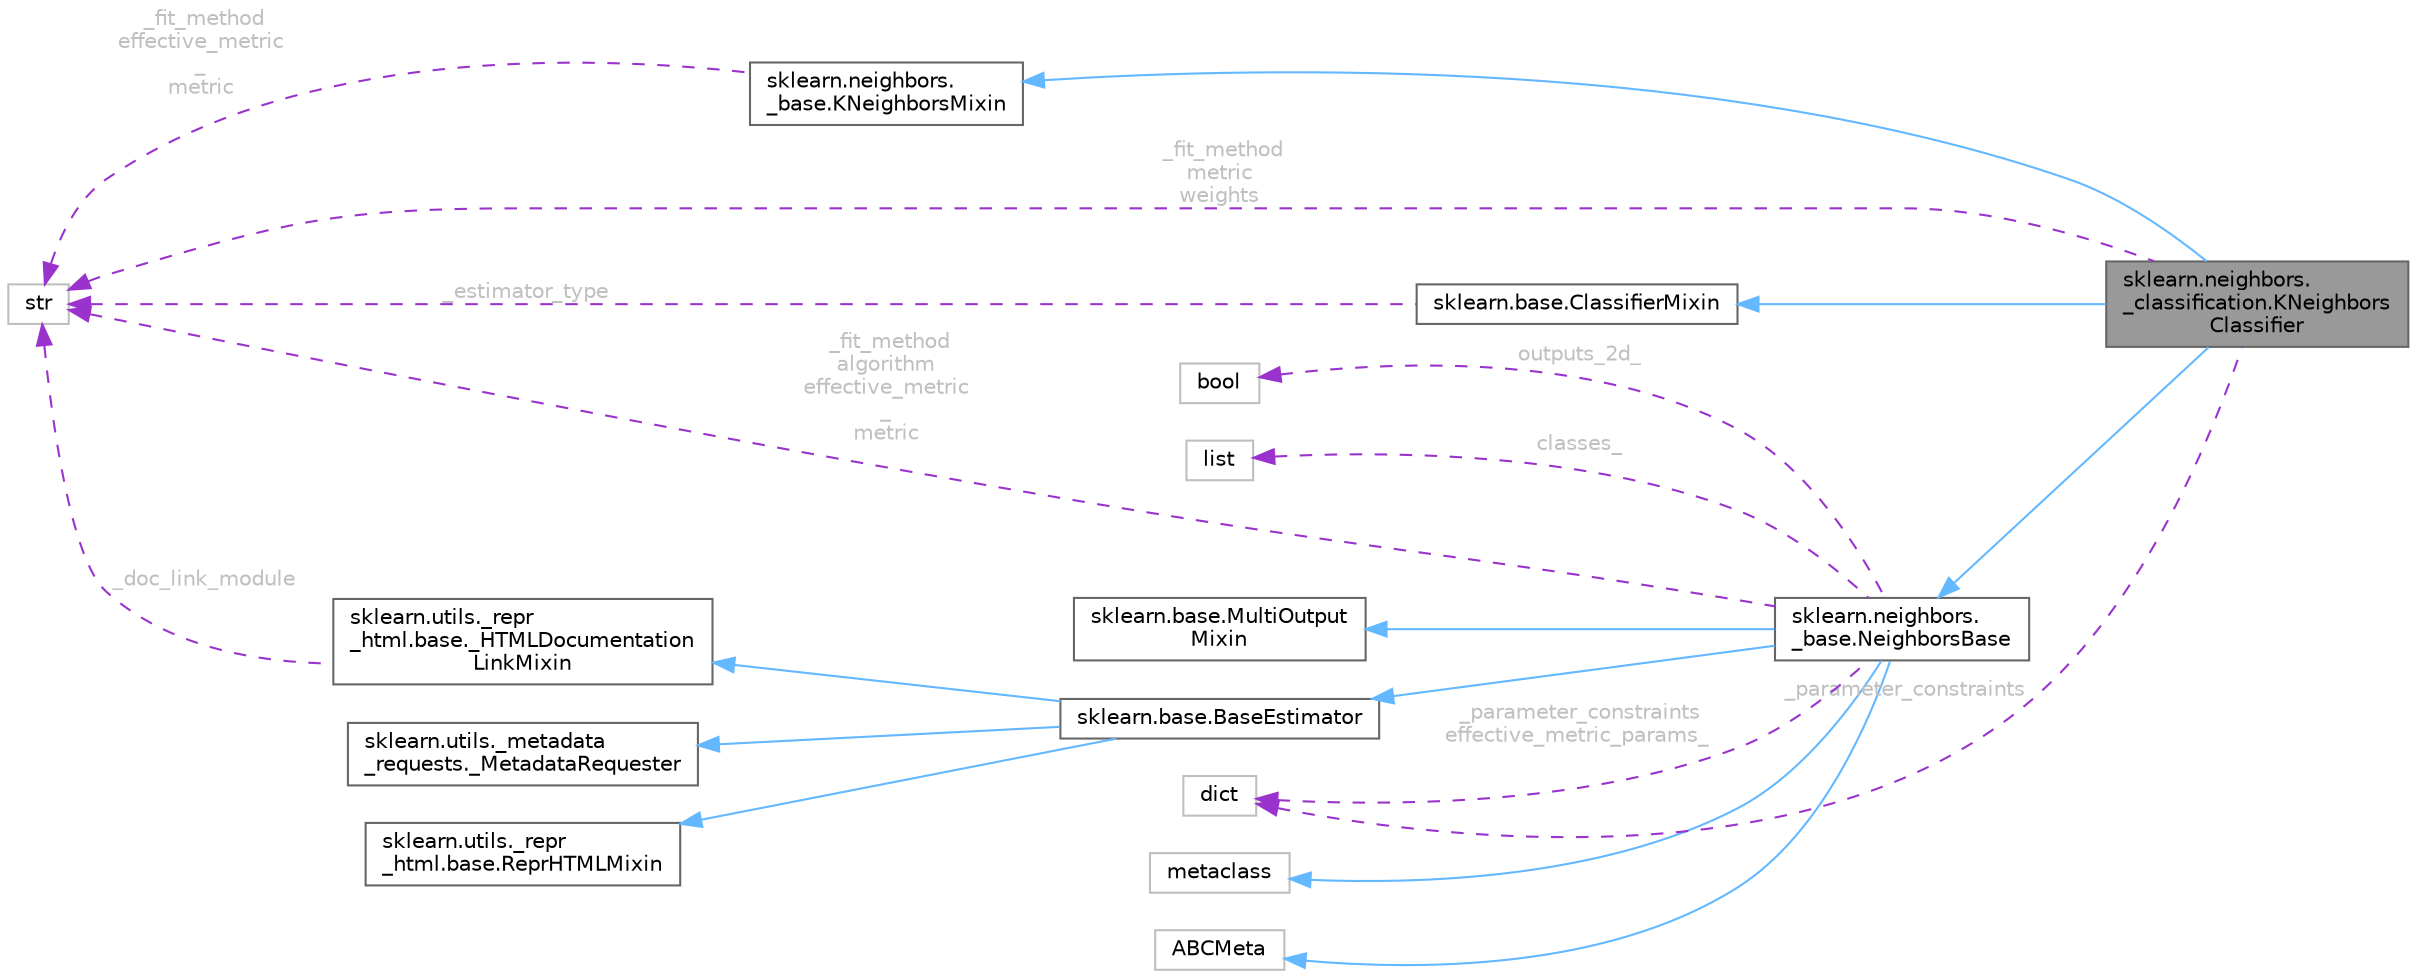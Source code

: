 digraph "sklearn.neighbors._classification.KNeighborsClassifier"
{
 // LATEX_PDF_SIZE
  bgcolor="transparent";
  edge [fontname=Helvetica,fontsize=10,labelfontname=Helvetica,labelfontsize=10];
  node [fontname=Helvetica,fontsize=10,shape=box,height=0.2,width=0.4];
  rankdir="LR";
  Node1 [id="Node000001",label="sklearn.neighbors.\l_classification.KNeighbors\lClassifier",height=0.2,width=0.4,color="gray40", fillcolor="grey60", style="filled", fontcolor="black",tooltip=" "];
  Node2 -> Node1 [id="edge1_Node000001_Node000002",dir="back",color="steelblue1",style="solid",tooltip=" "];
  Node2 [id="Node000002",label="sklearn.neighbors.\l_base.KNeighborsMixin",height=0.2,width=0.4,color="gray40", fillcolor="white", style="filled",URL="$da/d67/classsklearn_1_1neighbors_1_1__base_1_1KNeighborsMixin.html",tooltip=" "];
  Node3 -> Node2 [id="edge2_Node000002_Node000003",dir="back",color="darkorchid3",style="dashed",tooltip=" ",label=" _fit_method\neffective_metric\l_\nmetric",fontcolor="grey" ];
  Node3 [id="Node000003",label="str",height=0.2,width=0.4,color="grey75", fillcolor="white", style="filled",tooltip=" "];
  Node4 -> Node1 [id="edge3_Node000001_Node000004",dir="back",color="steelblue1",style="solid",tooltip=" "];
  Node4 [id="Node000004",label="sklearn.base.ClassifierMixin",height=0.2,width=0.4,color="gray40", fillcolor="white", style="filled",URL="$d2/d39/classsklearn_1_1base_1_1ClassifierMixin.html",tooltip=" "];
  Node3 -> Node4 [id="edge4_Node000004_Node000003",dir="back",color="darkorchid3",style="dashed",tooltip=" ",label=" _estimator_type",fontcolor="grey" ];
  Node5 -> Node1 [id="edge5_Node000001_Node000005",dir="back",color="steelblue1",style="solid",tooltip=" "];
  Node5 [id="Node000005",label="sklearn.neighbors.\l_base.NeighborsBase",height=0.2,width=0.4,color="gray40", fillcolor="white", style="filled",URL="$d6/d60/classsklearn_1_1neighbors_1_1__base_1_1NeighborsBase.html",tooltip=" "];
  Node6 -> Node5 [id="edge6_Node000005_Node000006",dir="back",color="steelblue1",style="solid",tooltip=" "];
  Node6 [id="Node000006",label="sklearn.base.MultiOutput\lMixin",height=0.2,width=0.4,color="gray40", fillcolor="white", style="filled",URL="$d4/d1c/classsklearn_1_1base_1_1MultiOutputMixin.html",tooltip=" "];
  Node7 -> Node5 [id="edge7_Node000005_Node000007",dir="back",color="steelblue1",style="solid",tooltip=" "];
  Node7 [id="Node000007",label="sklearn.base.BaseEstimator",height=0.2,width=0.4,color="gray40", fillcolor="white", style="filled",URL="$d3/d20/classsklearn_1_1base_1_1BaseEstimator.html",tooltip=" "];
  Node8 -> Node7 [id="edge8_Node000007_Node000008",dir="back",color="steelblue1",style="solid",tooltip=" "];
  Node8 [id="Node000008",label="sklearn.utils._repr\l_html.base.ReprHTMLMixin",height=0.2,width=0.4,color="gray40", fillcolor="white", style="filled",URL="$d3/d50/classsklearn_1_1utils_1_1__repr__html_1_1base_1_1ReprHTMLMixin.html",tooltip=" "];
  Node9 -> Node7 [id="edge9_Node000007_Node000009",dir="back",color="steelblue1",style="solid",tooltip=" "];
  Node9 [id="Node000009",label="sklearn.utils._repr\l_html.base._HTMLDocumentation\lLinkMixin",height=0.2,width=0.4,color="gray40", fillcolor="white", style="filled",URL="$d5/d05/classsklearn_1_1utils_1_1__repr__html_1_1base_1_1__HTMLDocumentationLinkMixin.html",tooltip=" "];
  Node3 -> Node9 [id="edge10_Node000009_Node000003",dir="back",color="darkorchid3",style="dashed",tooltip=" ",label=" _doc_link_module",fontcolor="grey" ];
  Node10 -> Node7 [id="edge11_Node000007_Node000010",dir="back",color="steelblue1",style="solid",tooltip=" "];
  Node10 [id="Node000010",label="sklearn.utils._metadata\l_requests._MetadataRequester",height=0.2,width=0.4,color="gray40", fillcolor="white", style="filled",URL="$d6/dfa/classsklearn_1_1utils_1_1__metadata__requests_1_1__MetadataRequester.html",tooltip=" "];
  Node11 -> Node5 [id="edge12_Node000005_Node000011",dir="back",color="steelblue1",style="solid",tooltip=" "];
  Node11 [id="Node000011",label="metaclass",height=0.2,width=0.4,color="grey75", fillcolor="white", style="filled",URL="$d1/d9a/classmetaclass.html",tooltip=" "];
  Node12 -> Node5 [id="edge13_Node000005_Node000012",dir="back",color="steelblue1",style="solid",tooltip=" "];
  Node12 [id="Node000012",label="ABCMeta",height=0.2,width=0.4,color="grey75", fillcolor="white", style="filled",URL="$df/d42/classABCMeta.html",tooltip=" "];
  Node13 -> Node5 [id="edge14_Node000005_Node000013",dir="back",color="darkorchid3",style="dashed",tooltip=" ",label=" _parameter_constraints\neffective_metric_params_",fontcolor="grey" ];
  Node13 [id="Node000013",label="dict",height=0.2,width=0.4,color="grey75", fillcolor="white", style="filled",tooltip=" "];
  Node3 -> Node5 [id="edge15_Node000005_Node000003",dir="back",color="darkorchid3",style="dashed",tooltip=" ",label=" _fit_method\nalgorithm\neffective_metric\l_\nmetric",fontcolor="grey" ];
  Node14 -> Node5 [id="edge16_Node000005_Node000014",dir="back",color="darkorchid3",style="dashed",tooltip=" ",label=" outputs_2d_",fontcolor="grey" ];
  Node14 [id="Node000014",label="bool",height=0.2,width=0.4,color="grey75", fillcolor="white", style="filled",tooltip=" "];
  Node15 -> Node5 [id="edge17_Node000005_Node000015",dir="back",color="darkorchid3",style="dashed",tooltip=" ",label=" classes_",fontcolor="grey" ];
  Node15 [id="Node000015",label="list",height=0.2,width=0.4,color="grey75", fillcolor="white", style="filled",tooltip=" "];
  Node13 -> Node1 [id="edge18_Node000001_Node000013",dir="back",color="darkorchid3",style="dashed",tooltip=" ",label=" _parameter_constraints",fontcolor="grey" ];
  Node3 -> Node1 [id="edge19_Node000001_Node000003",dir="back",color="darkorchid3",style="dashed",tooltip=" ",label=" _fit_method\nmetric\nweights",fontcolor="grey" ];
}

